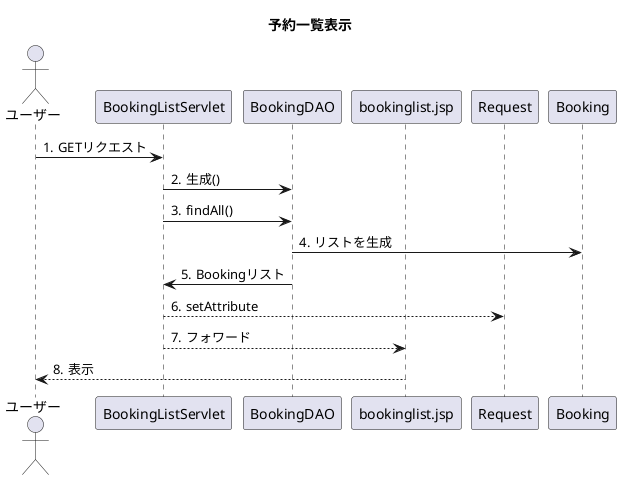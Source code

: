 @startuml
title 予約一覧表示
actor ユーザー
participant BookingListServlet
participant BookingDAO
participant bookinglist.jsp
participant Request

autonumber "#."

ユーザー->BookingListServlet:GETリクエスト
BookingListServlet->BookingDAO:生成()
BookingListServlet->BookingDAO:findAll()
BookingDAO->Booking:リストを生成
BookingDAO->BookingListServlet:Bookingリスト
BookingListServlet-->Request:setAttribute
BookingListServlet-->bookinglist.jsp:フォワード
bookinglist.jsp-->ユーザー:表示

@enduml
